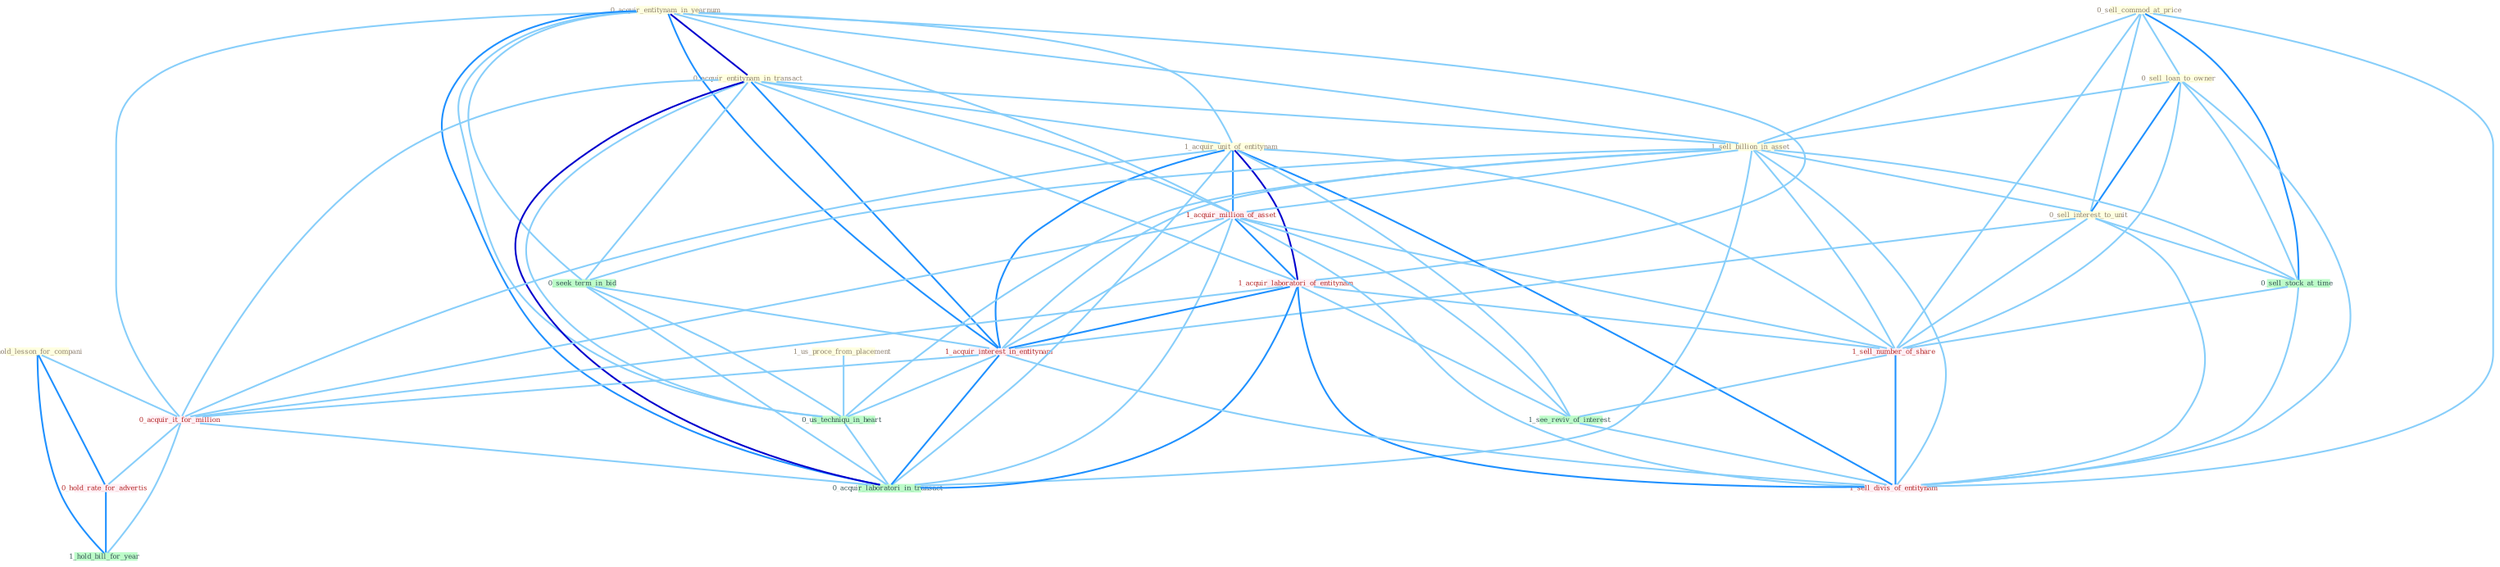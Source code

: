 Graph G{ 
    node
    [shape=polygon,style=filled,width=.5,height=.06,color="#BDFCC9",fixedsize=true,fontsize=4,
    fontcolor="#2f4f4f"];
    {node
    [color="#ffffe0", fontcolor="#8b7d6b"] "0_acquir_entitynam_in_yearnum " "1_hold_lesson_for_compani " "0_acquir_entitynam_in_transact " "0_sell_commod_at_price " "1_acquir_unit_of_entitynam " "0_sell_loan_to_owner " "1_sell_billion_in_asset " "1_us_proce_from_placement " "0_sell_interest_to_unit "}
{node [color="#fff0f5", fontcolor="#b22222"] "1_acquir_million_of_asset " "1_acquir_laboratori_of_entitynam " "1_acquir_interest_in_entitynam " "0_acquir_it_for_million " "0_hold_rate_for_advertis " "1_sell_number_of_share " "1_sell_divis_of_entitynam "}
edge [color="#B0E2FF"];

	"0_acquir_entitynam_in_yearnum " -- "0_acquir_entitynam_in_transact " [w="3", color="#0000cd" , len=0.6];
	"0_acquir_entitynam_in_yearnum " -- "1_acquir_unit_of_entitynam " [w="1", color="#87cefa" ];
	"0_acquir_entitynam_in_yearnum " -- "1_sell_billion_in_asset " [w="1", color="#87cefa" ];
	"0_acquir_entitynam_in_yearnum " -- "1_acquir_million_of_asset " [w="1", color="#87cefa" ];
	"0_acquir_entitynam_in_yearnum " -- "1_acquir_laboratori_of_entitynam " [w="1", color="#87cefa" ];
	"0_acquir_entitynam_in_yearnum " -- "0_seek_term_in_bid " [w="1", color="#87cefa" ];
	"0_acquir_entitynam_in_yearnum " -- "1_acquir_interest_in_entitynam " [w="2", color="#1e90ff" , len=0.8];
	"0_acquir_entitynam_in_yearnum " -- "0_us_techniqu_in_heart " [w="1", color="#87cefa" ];
	"0_acquir_entitynam_in_yearnum " -- "0_acquir_it_for_million " [w="1", color="#87cefa" ];
	"0_acquir_entitynam_in_yearnum " -- "0_acquir_laboratori_in_transact " [w="2", color="#1e90ff" , len=0.8];
	"1_hold_lesson_for_compani " -- "0_acquir_it_for_million " [w="1", color="#87cefa" ];
	"1_hold_lesson_for_compani " -- "0_hold_rate_for_advertis " [w="2", color="#1e90ff" , len=0.8];
	"1_hold_lesson_for_compani " -- "1_hold_bill_for_year " [w="2", color="#1e90ff" , len=0.8];
	"0_acquir_entitynam_in_transact " -- "1_acquir_unit_of_entitynam " [w="1", color="#87cefa" ];
	"0_acquir_entitynam_in_transact " -- "1_sell_billion_in_asset " [w="1", color="#87cefa" ];
	"0_acquir_entitynam_in_transact " -- "1_acquir_million_of_asset " [w="1", color="#87cefa" ];
	"0_acquir_entitynam_in_transact " -- "1_acquir_laboratori_of_entitynam " [w="1", color="#87cefa" ];
	"0_acquir_entitynam_in_transact " -- "0_seek_term_in_bid " [w="1", color="#87cefa" ];
	"0_acquir_entitynam_in_transact " -- "1_acquir_interest_in_entitynam " [w="2", color="#1e90ff" , len=0.8];
	"0_acquir_entitynam_in_transact " -- "0_us_techniqu_in_heart " [w="1", color="#87cefa" ];
	"0_acquir_entitynam_in_transact " -- "0_acquir_it_for_million " [w="1", color="#87cefa" ];
	"0_acquir_entitynam_in_transact " -- "0_acquir_laboratori_in_transact " [w="3", color="#0000cd" , len=0.6];
	"0_sell_commod_at_price " -- "0_sell_loan_to_owner " [w="1", color="#87cefa" ];
	"0_sell_commod_at_price " -- "1_sell_billion_in_asset " [w="1", color="#87cefa" ];
	"0_sell_commod_at_price " -- "0_sell_interest_to_unit " [w="1", color="#87cefa" ];
	"0_sell_commod_at_price " -- "0_sell_stock_at_time " [w="2", color="#1e90ff" , len=0.8];
	"0_sell_commod_at_price " -- "1_sell_number_of_share " [w="1", color="#87cefa" ];
	"0_sell_commod_at_price " -- "1_sell_divis_of_entitynam " [w="1", color="#87cefa" ];
	"1_acquir_unit_of_entitynam " -- "1_acquir_million_of_asset " [w="2", color="#1e90ff" , len=0.8];
	"1_acquir_unit_of_entitynam " -- "1_acquir_laboratori_of_entitynam " [w="3", color="#0000cd" , len=0.6];
	"1_acquir_unit_of_entitynam " -- "1_acquir_interest_in_entitynam " [w="2", color="#1e90ff" , len=0.8];
	"1_acquir_unit_of_entitynam " -- "0_acquir_it_for_million " [w="1", color="#87cefa" ];
	"1_acquir_unit_of_entitynam " -- "0_acquir_laboratori_in_transact " [w="1", color="#87cefa" ];
	"1_acquir_unit_of_entitynam " -- "1_sell_number_of_share " [w="1", color="#87cefa" ];
	"1_acquir_unit_of_entitynam " -- "1_see_reviv_of_interest " [w="1", color="#87cefa" ];
	"1_acquir_unit_of_entitynam " -- "1_sell_divis_of_entitynam " [w="2", color="#1e90ff" , len=0.8];
	"0_sell_loan_to_owner " -- "1_sell_billion_in_asset " [w="1", color="#87cefa" ];
	"0_sell_loan_to_owner " -- "0_sell_interest_to_unit " [w="2", color="#1e90ff" , len=0.8];
	"0_sell_loan_to_owner " -- "0_sell_stock_at_time " [w="1", color="#87cefa" ];
	"0_sell_loan_to_owner " -- "1_sell_number_of_share " [w="1", color="#87cefa" ];
	"0_sell_loan_to_owner " -- "1_sell_divis_of_entitynam " [w="1", color="#87cefa" ];
	"1_sell_billion_in_asset " -- "0_sell_interest_to_unit " [w="1", color="#87cefa" ];
	"1_sell_billion_in_asset " -- "1_acquir_million_of_asset " [w="1", color="#87cefa" ];
	"1_sell_billion_in_asset " -- "0_seek_term_in_bid " [w="1", color="#87cefa" ];
	"1_sell_billion_in_asset " -- "1_acquir_interest_in_entitynam " [w="1", color="#87cefa" ];
	"1_sell_billion_in_asset " -- "0_us_techniqu_in_heart " [w="1", color="#87cefa" ];
	"1_sell_billion_in_asset " -- "0_acquir_laboratori_in_transact " [w="1", color="#87cefa" ];
	"1_sell_billion_in_asset " -- "0_sell_stock_at_time " [w="1", color="#87cefa" ];
	"1_sell_billion_in_asset " -- "1_sell_number_of_share " [w="1", color="#87cefa" ];
	"1_sell_billion_in_asset " -- "1_sell_divis_of_entitynam " [w="1", color="#87cefa" ];
	"1_us_proce_from_placement " -- "0_us_techniqu_in_heart " [w="1", color="#87cefa" ];
	"0_sell_interest_to_unit " -- "1_acquir_interest_in_entitynam " [w="1", color="#87cefa" ];
	"0_sell_interest_to_unit " -- "0_sell_stock_at_time " [w="1", color="#87cefa" ];
	"0_sell_interest_to_unit " -- "1_sell_number_of_share " [w="1", color="#87cefa" ];
	"0_sell_interest_to_unit " -- "1_sell_divis_of_entitynam " [w="1", color="#87cefa" ];
	"1_acquir_million_of_asset " -- "1_acquir_laboratori_of_entitynam " [w="2", color="#1e90ff" , len=0.8];
	"1_acquir_million_of_asset " -- "1_acquir_interest_in_entitynam " [w="1", color="#87cefa" ];
	"1_acquir_million_of_asset " -- "0_acquir_it_for_million " [w="1", color="#87cefa" ];
	"1_acquir_million_of_asset " -- "0_acquir_laboratori_in_transact " [w="1", color="#87cefa" ];
	"1_acquir_million_of_asset " -- "1_sell_number_of_share " [w="1", color="#87cefa" ];
	"1_acquir_million_of_asset " -- "1_see_reviv_of_interest " [w="1", color="#87cefa" ];
	"1_acquir_million_of_asset " -- "1_sell_divis_of_entitynam " [w="1", color="#87cefa" ];
	"1_acquir_laboratori_of_entitynam " -- "1_acquir_interest_in_entitynam " [w="2", color="#1e90ff" , len=0.8];
	"1_acquir_laboratori_of_entitynam " -- "0_acquir_it_for_million " [w="1", color="#87cefa" ];
	"1_acquir_laboratori_of_entitynam " -- "0_acquir_laboratori_in_transact " [w="2", color="#1e90ff" , len=0.8];
	"1_acquir_laboratori_of_entitynam " -- "1_sell_number_of_share " [w="1", color="#87cefa" ];
	"1_acquir_laboratori_of_entitynam " -- "1_see_reviv_of_interest " [w="1", color="#87cefa" ];
	"1_acquir_laboratori_of_entitynam " -- "1_sell_divis_of_entitynam " [w="2", color="#1e90ff" , len=0.8];
	"0_seek_term_in_bid " -- "1_acquir_interest_in_entitynam " [w="1", color="#87cefa" ];
	"0_seek_term_in_bid " -- "0_us_techniqu_in_heart " [w="1", color="#87cefa" ];
	"0_seek_term_in_bid " -- "0_acquir_laboratori_in_transact " [w="1", color="#87cefa" ];
	"1_acquir_interest_in_entitynam " -- "0_us_techniqu_in_heart " [w="1", color="#87cefa" ];
	"1_acquir_interest_in_entitynam " -- "0_acquir_it_for_million " [w="1", color="#87cefa" ];
	"1_acquir_interest_in_entitynam " -- "0_acquir_laboratori_in_transact " [w="2", color="#1e90ff" , len=0.8];
	"1_acquir_interest_in_entitynam " -- "1_sell_divis_of_entitynam " [w="1", color="#87cefa" ];
	"0_us_techniqu_in_heart " -- "0_acquir_laboratori_in_transact " [w="1", color="#87cefa" ];
	"0_acquir_it_for_million " -- "0_hold_rate_for_advertis " [w="1", color="#87cefa" ];
	"0_acquir_it_for_million " -- "0_acquir_laboratori_in_transact " [w="1", color="#87cefa" ];
	"0_acquir_it_for_million " -- "1_hold_bill_for_year " [w="1", color="#87cefa" ];
	"0_hold_rate_for_advertis " -- "1_hold_bill_for_year " [w="2", color="#1e90ff" , len=0.8];
	"0_sell_stock_at_time " -- "1_sell_number_of_share " [w="1", color="#87cefa" ];
	"0_sell_stock_at_time " -- "1_sell_divis_of_entitynam " [w="1", color="#87cefa" ];
	"1_sell_number_of_share " -- "1_see_reviv_of_interest " [w="1", color="#87cefa" ];
	"1_sell_number_of_share " -- "1_sell_divis_of_entitynam " [w="2", color="#1e90ff" , len=0.8];
	"1_see_reviv_of_interest " -- "1_sell_divis_of_entitynam " [w="1", color="#87cefa" ];
}